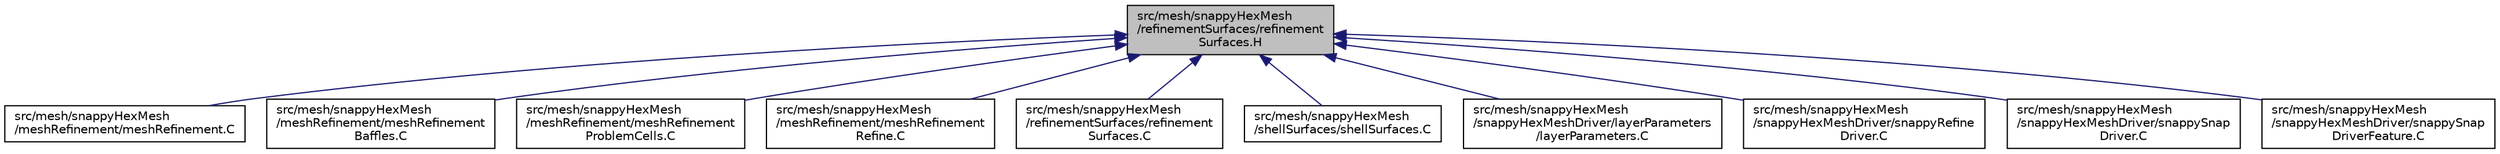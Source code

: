 digraph "src/mesh/snappyHexMesh/refinementSurfaces/refinementSurfaces.H"
{
  bgcolor="transparent";
  edge [fontname="Helvetica",fontsize="10",labelfontname="Helvetica",labelfontsize="10"];
  node [fontname="Helvetica",fontsize="10",shape=record];
  Node224 [label="src/mesh/snappyHexMesh\l/refinementSurfaces/refinement\lSurfaces.H",height=0.2,width=0.4,color="black", fillcolor="grey75", style="filled", fontcolor="black"];
  Node224 -> Node225 [dir="back",color="midnightblue",fontsize="10",style="solid",fontname="Helvetica"];
  Node225 [label="src/mesh/snappyHexMesh\l/meshRefinement/meshRefinement.C",height=0.2,width=0.4,color="black",URL="$a07733.html"];
  Node224 -> Node226 [dir="back",color="midnightblue",fontsize="10",style="solid",fontname="Helvetica"];
  Node226 [label="src/mesh/snappyHexMesh\l/meshRefinement/meshRefinement\lBaffles.C",height=0.2,width=0.4,color="black",URL="$a07739.html"];
  Node224 -> Node227 [dir="back",color="midnightblue",fontsize="10",style="solid",fontname="Helvetica"];
  Node227 [label="src/mesh/snappyHexMesh\l/meshRefinement/meshRefinement\lProblemCells.C",height=0.2,width=0.4,color="black",URL="$a07745.html"];
  Node224 -> Node228 [dir="back",color="midnightblue",fontsize="10",style="solid",fontname="Helvetica"];
  Node228 [label="src/mesh/snappyHexMesh\l/meshRefinement/meshRefinement\lRefine.C",height=0.2,width=0.4,color="black",URL="$a07748.html"];
  Node224 -> Node229 [dir="back",color="midnightblue",fontsize="10",style="solid",fontname="Helvetica"];
  Node229 [label="src/mesh/snappyHexMesh\l/refinementSurfaces/refinement\lSurfaces.C",height=0.2,width=0.4,color="black",URL="$a07769.html"];
  Node224 -> Node230 [dir="back",color="midnightblue",fontsize="10",style="solid",fontname="Helvetica"];
  Node230 [label="src/mesh/snappyHexMesh\l/shellSurfaces/shellSurfaces.C",height=0.2,width=0.4,color="black",URL="$a07781.html"];
  Node224 -> Node231 [dir="back",color="midnightblue",fontsize="10",style="solid",fontname="Helvetica"];
  Node231 [label="src/mesh/snappyHexMesh\l/snappyHexMeshDriver/layerParameters\l/layerParameters.C",height=0.2,width=0.4,color="black",URL="$a07787.html"];
  Node224 -> Node232 [dir="back",color="midnightblue",fontsize="10",style="solid",fontname="Helvetica"];
  Node232 [label="src/mesh/snappyHexMesh\l/snappyHexMeshDriver/snappyRefine\lDriver.C",height=0.2,width=0.4,color="black",URL="$a07826.html"];
  Node224 -> Node233 [dir="back",color="midnightblue",fontsize="10",style="solid",fontname="Helvetica"];
  Node233 [label="src/mesh/snappyHexMesh\l/snappyHexMeshDriver/snappySnap\lDriver.C",height=0.2,width=0.4,color="black",URL="$a07832.html",tooltip="All to do with snapping to the surface. "];
  Node224 -> Node234 [dir="back",color="midnightblue",fontsize="10",style="solid",fontname="Helvetica"];
  Node234 [label="src/mesh/snappyHexMesh\l/snappyHexMeshDriver/snappySnap\lDriverFeature.C",height=0.2,width=0.4,color="black",URL="$a07838.html"];
}
